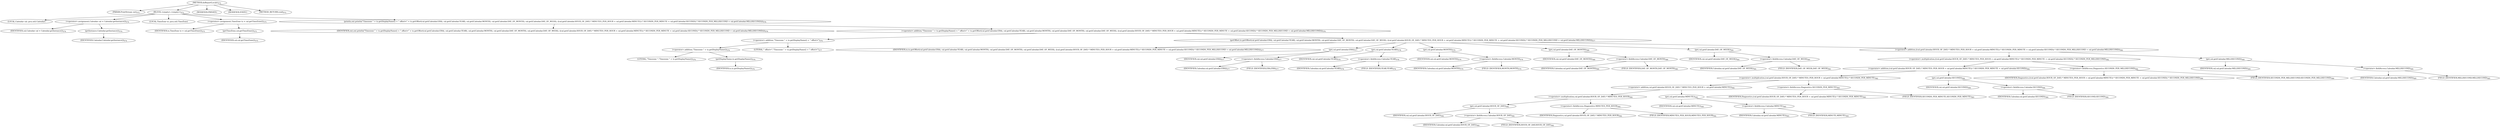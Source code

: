 digraph "doReportLocale" {  
"1146" [label = <(METHOD,doReportLocale)<SUB>572</SUB>> ]
"1147" [label = <(PARAM,PrintStream out)<SUB>572</SUB>> ]
"1148" [label = <(BLOCK,&lt;empty&gt;,&lt;empty&gt;)<SUB>572</SUB>> ]
"1149" [label = <(LOCAL,Calendar cal: java.util.Calendar)> ]
"1150" [label = <(&lt;operator&gt;.assignment,Calendar cal = Calendar.getInstance())<SUB>574</SUB>> ]
"1151" [label = <(IDENTIFIER,cal,Calendar cal = Calendar.getInstance())<SUB>574</SUB>> ]
"1152" [label = <(getInstance,Calendar.getInstance())<SUB>574</SUB>> ]
"1153" [label = <(IDENTIFIER,Calendar,Calendar.getInstance())<SUB>574</SUB>> ]
"1154" [label = <(LOCAL,TimeZone tz: java.util.TimeZone)> ]
"1155" [label = <(&lt;operator&gt;.assignment,TimeZone tz = cal.getTimeZone())<SUB>575</SUB>> ]
"1156" [label = <(IDENTIFIER,tz,TimeZone tz = cal.getTimeZone())<SUB>575</SUB>> ]
"1157" [label = <(getTimeZone,cal.getTimeZone())<SUB>575</SUB>> ]
"1158" [label = <(IDENTIFIER,cal,cal.getTimeZone())<SUB>575</SUB>> ]
"1159" [label = <(println,out.println(&quot;Timezone &quot; + tz.getDisplayName() + &quot; offset=&quot; + tz.getOffset(cal.get(Calendar.ERA), cal.get(Calendar.YEAR), cal.get(Calendar.MONTH), cal.get(Calendar.DAY_OF_MONTH), cal.get(Calendar.DAY_OF_WEEK), ((cal.get(Calendar.HOUR_OF_DAY) * MINUTES_PER_HOUR + cal.get(Calendar.MINUTE)) * SECONDS_PER_MINUTE + cal.get(Calendar.SECOND)) * SECONDS_PER_MILLISECOND + cal.get(Calendar.MILLISECOND))))<SUB>576</SUB>> ]
"1160" [label = <(IDENTIFIER,out,out.println(&quot;Timezone &quot; + tz.getDisplayName() + &quot; offset=&quot; + tz.getOffset(cal.get(Calendar.ERA), cal.get(Calendar.YEAR), cal.get(Calendar.MONTH), cal.get(Calendar.DAY_OF_MONTH), cal.get(Calendar.DAY_OF_WEEK), ((cal.get(Calendar.HOUR_OF_DAY) * MINUTES_PER_HOUR + cal.get(Calendar.MINUTE)) * SECONDS_PER_MINUTE + cal.get(Calendar.SECOND)) * SECONDS_PER_MILLISECOND + cal.get(Calendar.MILLISECOND))))<SUB>576</SUB>> ]
"1161" [label = <(&lt;operator&gt;.addition,&quot;Timezone &quot; + tz.getDisplayName() + &quot; offset=&quot; + tz.getOffset(cal.get(Calendar.ERA), cal.get(Calendar.YEAR), cal.get(Calendar.MONTH), cal.get(Calendar.DAY_OF_MONTH), cal.get(Calendar.DAY_OF_WEEK), ((cal.get(Calendar.HOUR_OF_DAY) * MINUTES_PER_HOUR + cal.get(Calendar.MINUTE)) * SECONDS_PER_MINUTE + cal.get(Calendar.SECOND)) * SECONDS_PER_MILLISECOND + cal.get(Calendar.MILLISECOND)))<SUB>576</SUB>> ]
"1162" [label = <(&lt;operator&gt;.addition,&quot;Timezone &quot; + tz.getDisplayName() + &quot; offset=&quot;)<SUB>576</SUB>> ]
"1163" [label = <(&lt;operator&gt;.addition,&quot;Timezone &quot; + tz.getDisplayName())<SUB>576</SUB>> ]
"1164" [label = <(LITERAL,&quot;Timezone &quot;,&quot;Timezone &quot; + tz.getDisplayName())<SUB>576</SUB>> ]
"1165" [label = <(getDisplayName,tz.getDisplayName())<SUB>576</SUB>> ]
"1166" [label = <(IDENTIFIER,tz,tz.getDisplayName())<SUB>576</SUB>> ]
"1167" [label = <(LITERAL,&quot; offset=&quot;,&quot;Timezone &quot; + tz.getDisplayName() + &quot; offset=&quot;)<SUB>577</SUB>> ]
"1168" [label = <(getOffset,tz.getOffset(cal.get(Calendar.ERA), cal.get(Calendar.YEAR), cal.get(Calendar.MONTH), cal.get(Calendar.DAY_OF_MONTH), cal.get(Calendar.DAY_OF_WEEK), ((cal.get(Calendar.HOUR_OF_DAY) * MINUTES_PER_HOUR + cal.get(Calendar.MINUTE)) * SECONDS_PER_MINUTE + cal.get(Calendar.SECOND)) * SECONDS_PER_MILLISECOND + cal.get(Calendar.MILLISECOND)))<SUB>577</SUB>> ]
"1169" [label = <(IDENTIFIER,tz,tz.getOffset(cal.get(Calendar.ERA), cal.get(Calendar.YEAR), cal.get(Calendar.MONTH), cal.get(Calendar.DAY_OF_MONTH), cal.get(Calendar.DAY_OF_WEEK), ((cal.get(Calendar.HOUR_OF_DAY) * MINUTES_PER_HOUR + cal.get(Calendar.MINUTE)) * SECONDS_PER_MINUTE + cal.get(Calendar.SECOND)) * SECONDS_PER_MILLISECOND + cal.get(Calendar.MILLISECOND)))<SUB>577</SUB>> ]
"1170" [label = <(get,cal.get(Calendar.ERA))<SUB>577</SUB>> ]
"1171" [label = <(IDENTIFIER,cal,cal.get(Calendar.ERA))<SUB>577</SUB>> ]
"1172" [label = <(&lt;operator&gt;.fieldAccess,Calendar.ERA)<SUB>577</SUB>> ]
"1173" [label = <(IDENTIFIER,Calendar,cal.get(Calendar.ERA))<SUB>577</SUB>> ]
"1174" [label = <(FIELD_IDENTIFIER,ERA,ERA)<SUB>577</SUB>> ]
"1175" [label = <(get,cal.get(Calendar.YEAR))<SUB>578</SUB>> ]
"1176" [label = <(IDENTIFIER,cal,cal.get(Calendar.YEAR))<SUB>578</SUB>> ]
"1177" [label = <(&lt;operator&gt;.fieldAccess,Calendar.YEAR)<SUB>578</SUB>> ]
"1178" [label = <(IDENTIFIER,Calendar,cal.get(Calendar.YEAR))<SUB>578</SUB>> ]
"1179" [label = <(FIELD_IDENTIFIER,YEAR,YEAR)<SUB>578</SUB>> ]
"1180" [label = <(get,cal.get(Calendar.MONTH))<SUB>579</SUB>> ]
"1181" [label = <(IDENTIFIER,cal,cal.get(Calendar.MONTH))<SUB>579</SUB>> ]
"1182" [label = <(&lt;operator&gt;.fieldAccess,Calendar.MONTH)<SUB>579</SUB>> ]
"1183" [label = <(IDENTIFIER,Calendar,cal.get(Calendar.MONTH))<SUB>579</SUB>> ]
"1184" [label = <(FIELD_IDENTIFIER,MONTH,MONTH)<SUB>579</SUB>> ]
"1185" [label = <(get,cal.get(Calendar.DAY_OF_MONTH))<SUB>580</SUB>> ]
"1186" [label = <(IDENTIFIER,cal,cal.get(Calendar.DAY_OF_MONTH))<SUB>580</SUB>> ]
"1187" [label = <(&lt;operator&gt;.fieldAccess,Calendar.DAY_OF_MONTH)<SUB>580</SUB>> ]
"1188" [label = <(IDENTIFIER,Calendar,cal.get(Calendar.DAY_OF_MONTH))<SUB>580</SUB>> ]
"1189" [label = <(FIELD_IDENTIFIER,DAY_OF_MONTH,DAY_OF_MONTH)<SUB>580</SUB>> ]
"1190" [label = <(get,cal.get(Calendar.DAY_OF_WEEK))<SUB>581</SUB>> ]
"1191" [label = <(IDENTIFIER,cal,cal.get(Calendar.DAY_OF_WEEK))<SUB>581</SUB>> ]
"1192" [label = <(&lt;operator&gt;.fieldAccess,Calendar.DAY_OF_WEEK)<SUB>581</SUB>> ]
"1193" [label = <(IDENTIFIER,Calendar,cal.get(Calendar.DAY_OF_WEEK))<SUB>581</SUB>> ]
"1194" [label = <(FIELD_IDENTIFIER,DAY_OF_WEEK,DAY_OF_WEEK)<SUB>581</SUB>> ]
"1195" [label = <(&lt;operator&gt;.addition,((cal.get(Calendar.HOUR_OF_DAY) * MINUTES_PER_HOUR + cal.get(Calendar.MINUTE)) * SECONDS_PER_MINUTE + cal.get(Calendar.SECOND)) * SECONDS_PER_MILLISECOND + cal.get(Calendar.MILLISECOND))<SUB>582</SUB>> ]
"1196" [label = <(&lt;operator&gt;.multiplication,((cal.get(Calendar.HOUR_OF_DAY) * MINUTES_PER_HOUR + cal.get(Calendar.MINUTE)) * SECONDS_PER_MINUTE + cal.get(Calendar.SECOND)) * SECONDS_PER_MILLISECOND)<SUB>582</SUB>> ]
"1197" [label = <(&lt;operator&gt;.addition,(cal.get(Calendar.HOUR_OF_DAY) * MINUTES_PER_HOUR + cal.get(Calendar.MINUTE)) * SECONDS_PER_MINUTE + cal.get(Calendar.SECOND))<SUB>582</SUB>> ]
"1198" [label = <(&lt;operator&gt;.multiplication,(cal.get(Calendar.HOUR_OF_DAY) * MINUTES_PER_HOUR + cal.get(Calendar.MINUTE)) * SECONDS_PER_MINUTE)<SUB>582</SUB>> ]
"1199" [label = <(&lt;operator&gt;.addition,cal.get(Calendar.HOUR_OF_DAY) * MINUTES_PER_HOUR + cal.get(Calendar.MINUTE))<SUB>582</SUB>> ]
"1200" [label = <(&lt;operator&gt;.multiplication,cal.get(Calendar.HOUR_OF_DAY) * MINUTES_PER_HOUR)<SUB>582</SUB>> ]
"1201" [label = <(get,cal.get(Calendar.HOUR_OF_DAY))<SUB>582</SUB>> ]
"1202" [label = <(IDENTIFIER,cal,cal.get(Calendar.HOUR_OF_DAY))<SUB>582</SUB>> ]
"1203" [label = <(&lt;operator&gt;.fieldAccess,Calendar.HOUR_OF_DAY)<SUB>582</SUB>> ]
"1204" [label = <(IDENTIFIER,Calendar,cal.get(Calendar.HOUR_OF_DAY))<SUB>582</SUB>> ]
"1205" [label = <(FIELD_IDENTIFIER,HOUR_OF_DAY,HOUR_OF_DAY)<SUB>582</SUB>> ]
"1206" [label = <(&lt;operator&gt;.fieldAccess,Diagnostics.MINUTES_PER_HOUR)<SUB>582</SUB>> ]
"1207" [label = <(IDENTIFIER,Diagnostics,cal.get(Calendar.HOUR_OF_DAY) * MINUTES_PER_HOUR)<SUB>582</SUB>> ]
"1208" [label = <(FIELD_IDENTIFIER,MINUTES_PER_HOUR,MINUTES_PER_HOUR)<SUB>582</SUB>> ]
"1209" [label = <(get,cal.get(Calendar.MINUTE))<SUB>583</SUB>> ]
"1210" [label = <(IDENTIFIER,cal,cal.get(Calendar.MINUTE))<SUB>583</SUB>> ]
"1211" [label = <(&lt;operator&gt;.fieldAccess,Calendar.MINUTE)<SUB>583</SUB>> ]
"1212" [label = <(IDENTIFIER,Calendar,cal.get(Calendar.MINUTE))<SUB>583</SUB>> ]
"1213" [label = <(FIELD_IDENTIFIER,MINUTE,MINUTE)<SUB>583</SUB>> ]
"1214" [label = <(&lt;operator&gt;.fieldAccess,Diagnostics.SECONDS_PER_MINUTE)<SUB>583</SUB>> ]
"1215" [label = <(IDENTIFIER,Diagnostics,(cal.get(Calendar.HOUR_OF_DAY) * MINUTES_PER_HOUR + cal.get(Calendar.MINUTE)) * SECONDS_PER_MINUTE)<SUB>583</SUB>> ]
"1216" [label = <(FIELD_IDENTIFIER,SECONDS_PER_MINUTE,SECONDS_PER_MINUTE)<SUB>583</SUB>> ]
"1217" [label = <(get,cal.get(Calendar.SECOND))<SUB>584</SUB>> ]
"1218" [label = <(IDENTIFIER,cal,cal.get(Calendar.SECOND))<SUB>584</SUB>> ]
"1219" [label = <(&lt;operator&gt;.fieldAccess,Calendar.SECOND)<SUB>584</SUB>> ]
"1220" [label = <(IDENTIFIER,Calendar,cal.get(Calendar.SECOND))<SUB>584</SUB>> ]
"1221" [label = <(FIELD_IDENTIFIER,SECOND,SECOND)<SUB>584</SUB>> ]
"1222" [label = <(&lt;operator&gt;.fieldAccess,Diagnostics.SECONDS_PER_MILLISECOND)<SUB>584</SUB>> ]
"1223" [label = <(IDENTIFIER,Diagnostics,((cal.get(Calendar.HOUR_OF_DAY) * MINUTES_PER_HOUR + cal.get(Calendar.MINUTE)) * SECONDS_PER_MINUTE + cal.get(Calendar.SECOND)) * SECONDS_PER_MILLISECOND)<SUB>584</SUB>> ]
"1224" [label = <(FIELD_IDENTIFIER,SECONDS_PER_MILLISECOND,SECONDS_PER_MILLISECOND)<SUB>584</SUB>> ]
"1225" [label = <(get,cal.get(Calendar.MILLISECOND))<SUB>585</SUB>> ]
"1226" [label = <(IDENTIFIER,cal,cal.get(Calendar.MILLISECOND))<SUB>585</SUB>> ]
"1227" [label = <(&lt;operator&gt;.fieldAccess,Calendar.MILLISECOND)<SUB>585</SUB>> ]
"1228" [label = <(IDENTIFIER,Calendar,cal.get(Calendar.MILLISECOND))<SUB>585</SUB>> ]
"1229" [label = <(FIELD_IDENTIFIER,MILLISECOND,MILLISECOND)<SUB>585</SUB>> ]
"1230" [label = <(MODIFIER,PRIVATE)> ]
"1231" [label = <(MODIFIER,STATIC)> ]
"1232" [label = <(METHOD_RETURN,void)<SUB>572</SUB>> ]
  "1146" -> "1147" 
  "1146" -> "1148" 
  "1146" -> "1230" 
  "1146" -> "1231" 
  "1146" -> "1232" 
  "1148" -> "1149" 
  "1148" -> "1150" 
  "1148" -> "1154" 
  "1148" -> "1155" 
  "1148" -> "1159" 
  "1150" -> "1151" 
  "1150" -> "1152" 
  "1152" -> "1153" 
  "1155" -> "1156" 
  "1155" -> "1157" 
  "1157" -> "1158" 
  "1159" -> "1160" 
  "1159" -> "1161" 
  "1161" -> "1162" 
  "1161" -> "1168" 
  "1162" -> "1163" 
  "1162" -> "1167" 
  "1163" -> "1164" 
  "1163" -> "1165" 
  "1165" -> "1166" 
  "1168" -> "1169" 
  "1168" -> "1170" 
  "1168" -> "1175" 
  "1168" -> "1180" 
  "1168" -> "1185" 
  "1168" -> "1190" 
  "1168" -> "1195" 
  "1170" -> "1171" 
  "1170" -> "1172" 
  "1172" -> "1173" 
  "1172" -> "1174" 
  "1175" -> "1176" 
  "1175" -> "1177" 
  "1177" -> "1178" 
  "1177" -> "1179" 
  "1180" -> "1181" 
  "1180" -> "1182" 
  "1182" -> "1183" 
  "1182" -> "1184" 
  "1185" -> "1186" 
  "1185" -> "1187" 
  "1187" -> "1188" 
  "1187" -> "1189" 
  "1190" -> "1191" 
  "1190" -> "1192" 
  "1192" -> "1193" 
  "1192" -> "1194" 
  "1195" -> "1196" 
  "1195" -> "1225" 
  "1196" -> "1197" 
  "1196" -> "1222" 
  "1197" -> "1198" 
  "1197" -> "1217" 
  "1198" -> "1199" 
  "1198" -> "1214" 
  "1199" -> "1200" 
  "1199" -> "1209" 
  "1200" -> "1201" 
  "1200" -> "1206" 
  "1201" -> "1202" 
  "1201" -> "1203" 
  "1203" -> "1204" 
  "1203" -> "1205" 
  "1206" -> "1207" 
  "1206" -> "1208" 
  "1209" -> "1210" 
  "1209" -> "1211" 
  "1211" -> "1212" 
  "1211" -> "1213" 
  "1214" -> "1215" 
  "1214" -> "1216" 
  "1217" -> "1218" 
  "1217" -> "1219" 
  "1219" -> "1220" 
  "1219" -> "1221" 
  "1222" -> "1223" 
  "1222" -> "1224" 
  "1225" -> "1226" 
  "1225" -> "1227" 
  "1227" -> "1228" 
  "1227" -> "1229" 
}
